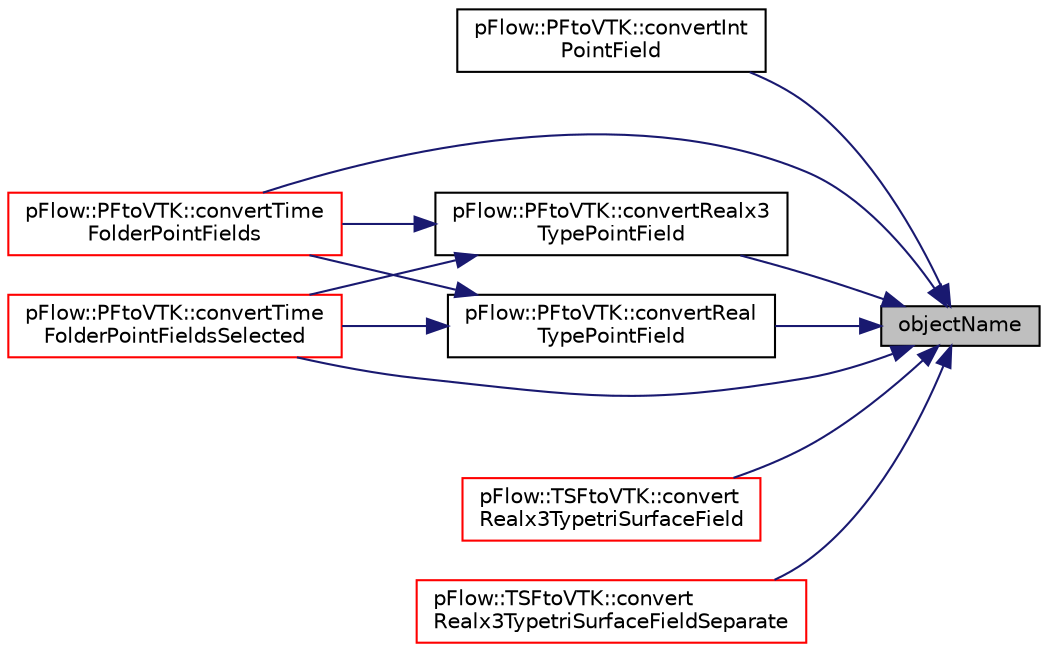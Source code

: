 digraph "objectName"
{
 // LATEX_PDF_SIZE
  edge [fontname="Helvetica",fontsize="10",labelfontname="Helvetica",labelfontsize="10"];
  node [fontname="Helvetica",fontsize="10",shape=record];
  rankdir="RL";
  Node1 [label="objectName",height=0.2,width=0.4,color="black", fillcolor="grey75", style="filled", fontcolor="black",tooltip=" "];
  Node1 -> Node2 [dir="back",color="midnightblue",fontsize="10",style="solid",fontname="Helvetica"];
  Node2 [label="pFlow::PFtoVTK::convertInt\lPointField",height=0.2,width=0.4,color="black", fillcolor="white", style="filled",URL="$namespacepFlow_1_1PFtoVTK.html#aef8641f32d98c26f1204104237a857d5",tooltip=" "];
  Node1 -> Node3 [dir="back",color="midnightblue",fontsize="10",style="solid",fontname="Helvetica"];
  Node3 [label="pFlow::PFtoVTK::convertReal\lTypePointField",height=0.2,width=0.4,color="black", fillcolor="white", style="filled",URL="$namespacepFlow_1_1PFtoVTK.html#a89bd592446dc7256a03129e91c70dadd",tooltip=" "];
  Node3 -> Node4 [dir="back",color="midnightblue",fontsize="10",style="solid",fontname="Helvetica"];
  Node4 [label="pFlow::PFtoVTK::convertTime\lFolderPointFields",height=0.2,width=0.4,color="red", fillcolor="white", style="filled",URL="$namespacepFlow_1_1PFtoVTK.html#ae2070895c92a60735eedfd09e0275678",tooltip=" "];
  Node3 -> Node6 [dir="back",color="midnightblue",fontsize="10",style="solid",fontname="Helvetica"];
  Node6 [label="pFlow::PFtoVTK::convertTime\lFolderPointFieldsSelected",height=0.2,width=0.4,color="red", fillcolor="white", style="filled",URL="$namespacepFlow_1_1PFtoVTK.html#a9c61ea6aa5f8ad3c240cc00666ce9d58",tooltip=" "];
  Node1 -> Node7 [dir="back",color="midnightblue",fontsize="10",style="solid",fontname="Helvetica"];
  Node7 [label="pFlow::PFtoVTK::convertRealx3\lTypePointField",height=0.2,width=0.4,color="black", fillcolor="white", style="filled",URL="$namespacepFlow_1_1PFtoVTK.html#ad8e06689975a027eaaee8fed2a6f5e8f",tooltip=" "];
  Node7 -> Node4 [dir="back",color="midnightblue",fontsize="10",style="solid",fontname="Helvetica"];
  Node7 -> Node6 [dir="back",color="midnightblue",fontsize="10",style="solid",fontname="Helvetica"];
  Node1 -> Node8 [dir="back",color="midnightblue",fontsize="10",style="solid",fontname="Helvetica"];
  Node8 [label="pFlow::TSFtoVTK::convert\lRealx3TypetriSurfaceField",height=0.2,width=0.4,color="red", fillcolor="white", style="filled",URL="$namespacepFlow_1_1TSFtoVTK.html#abe4ab8dfcc3d3cb8bb4379b8f563b903",tooltip=" "];
  Node1 -> Node11 [dir="back",color="midnightblue",fontsize="10",style="solid",fontname="Helvetica"];
  Node11 [label="pFlow::TSFtoVTK::convert\lRealx3TypetriSurfaceFieldSeparate",height=0.2,width=0.4,color="red", fillcolor="white", style="filled",URL="$namespacepFlow_1_1TSFtoVTK.html#aa08b4876e61fd5f78e6d8d6268ceb79a",tooltip=" "];
  Node1 -> Node4 [dir="back",color="midnightblue",fontsize="10",style="solid",fontname="Helvetica"];
  Node1 -> Node6 [dir="back",color="midnightblue",fontsize="10",style="solid",fontname="Helvetica"];
}
